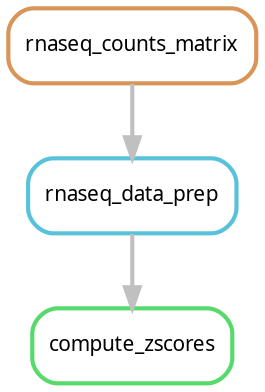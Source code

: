 digraph snakemake_dag {
    graph[bgcolor=white, margin=0];
    node[shape=box, style=rounded, fontname=sans,                 fontsize=10, penwidth=2];
    edge[penwidth=2, color=grey];
	0[label = "rnaseq_counts_matrix", color = "0.08 0.6 0.85", style="rounded"];
	1[label = "compute_zscores", color = "0.36 0.6 0.85", style="rounded"];
	2[label = "rnaseq_data_prep", color = "0.53 0.6 0.85", style="rounded"];
	2 -> 1
	0 -> 2
}            
